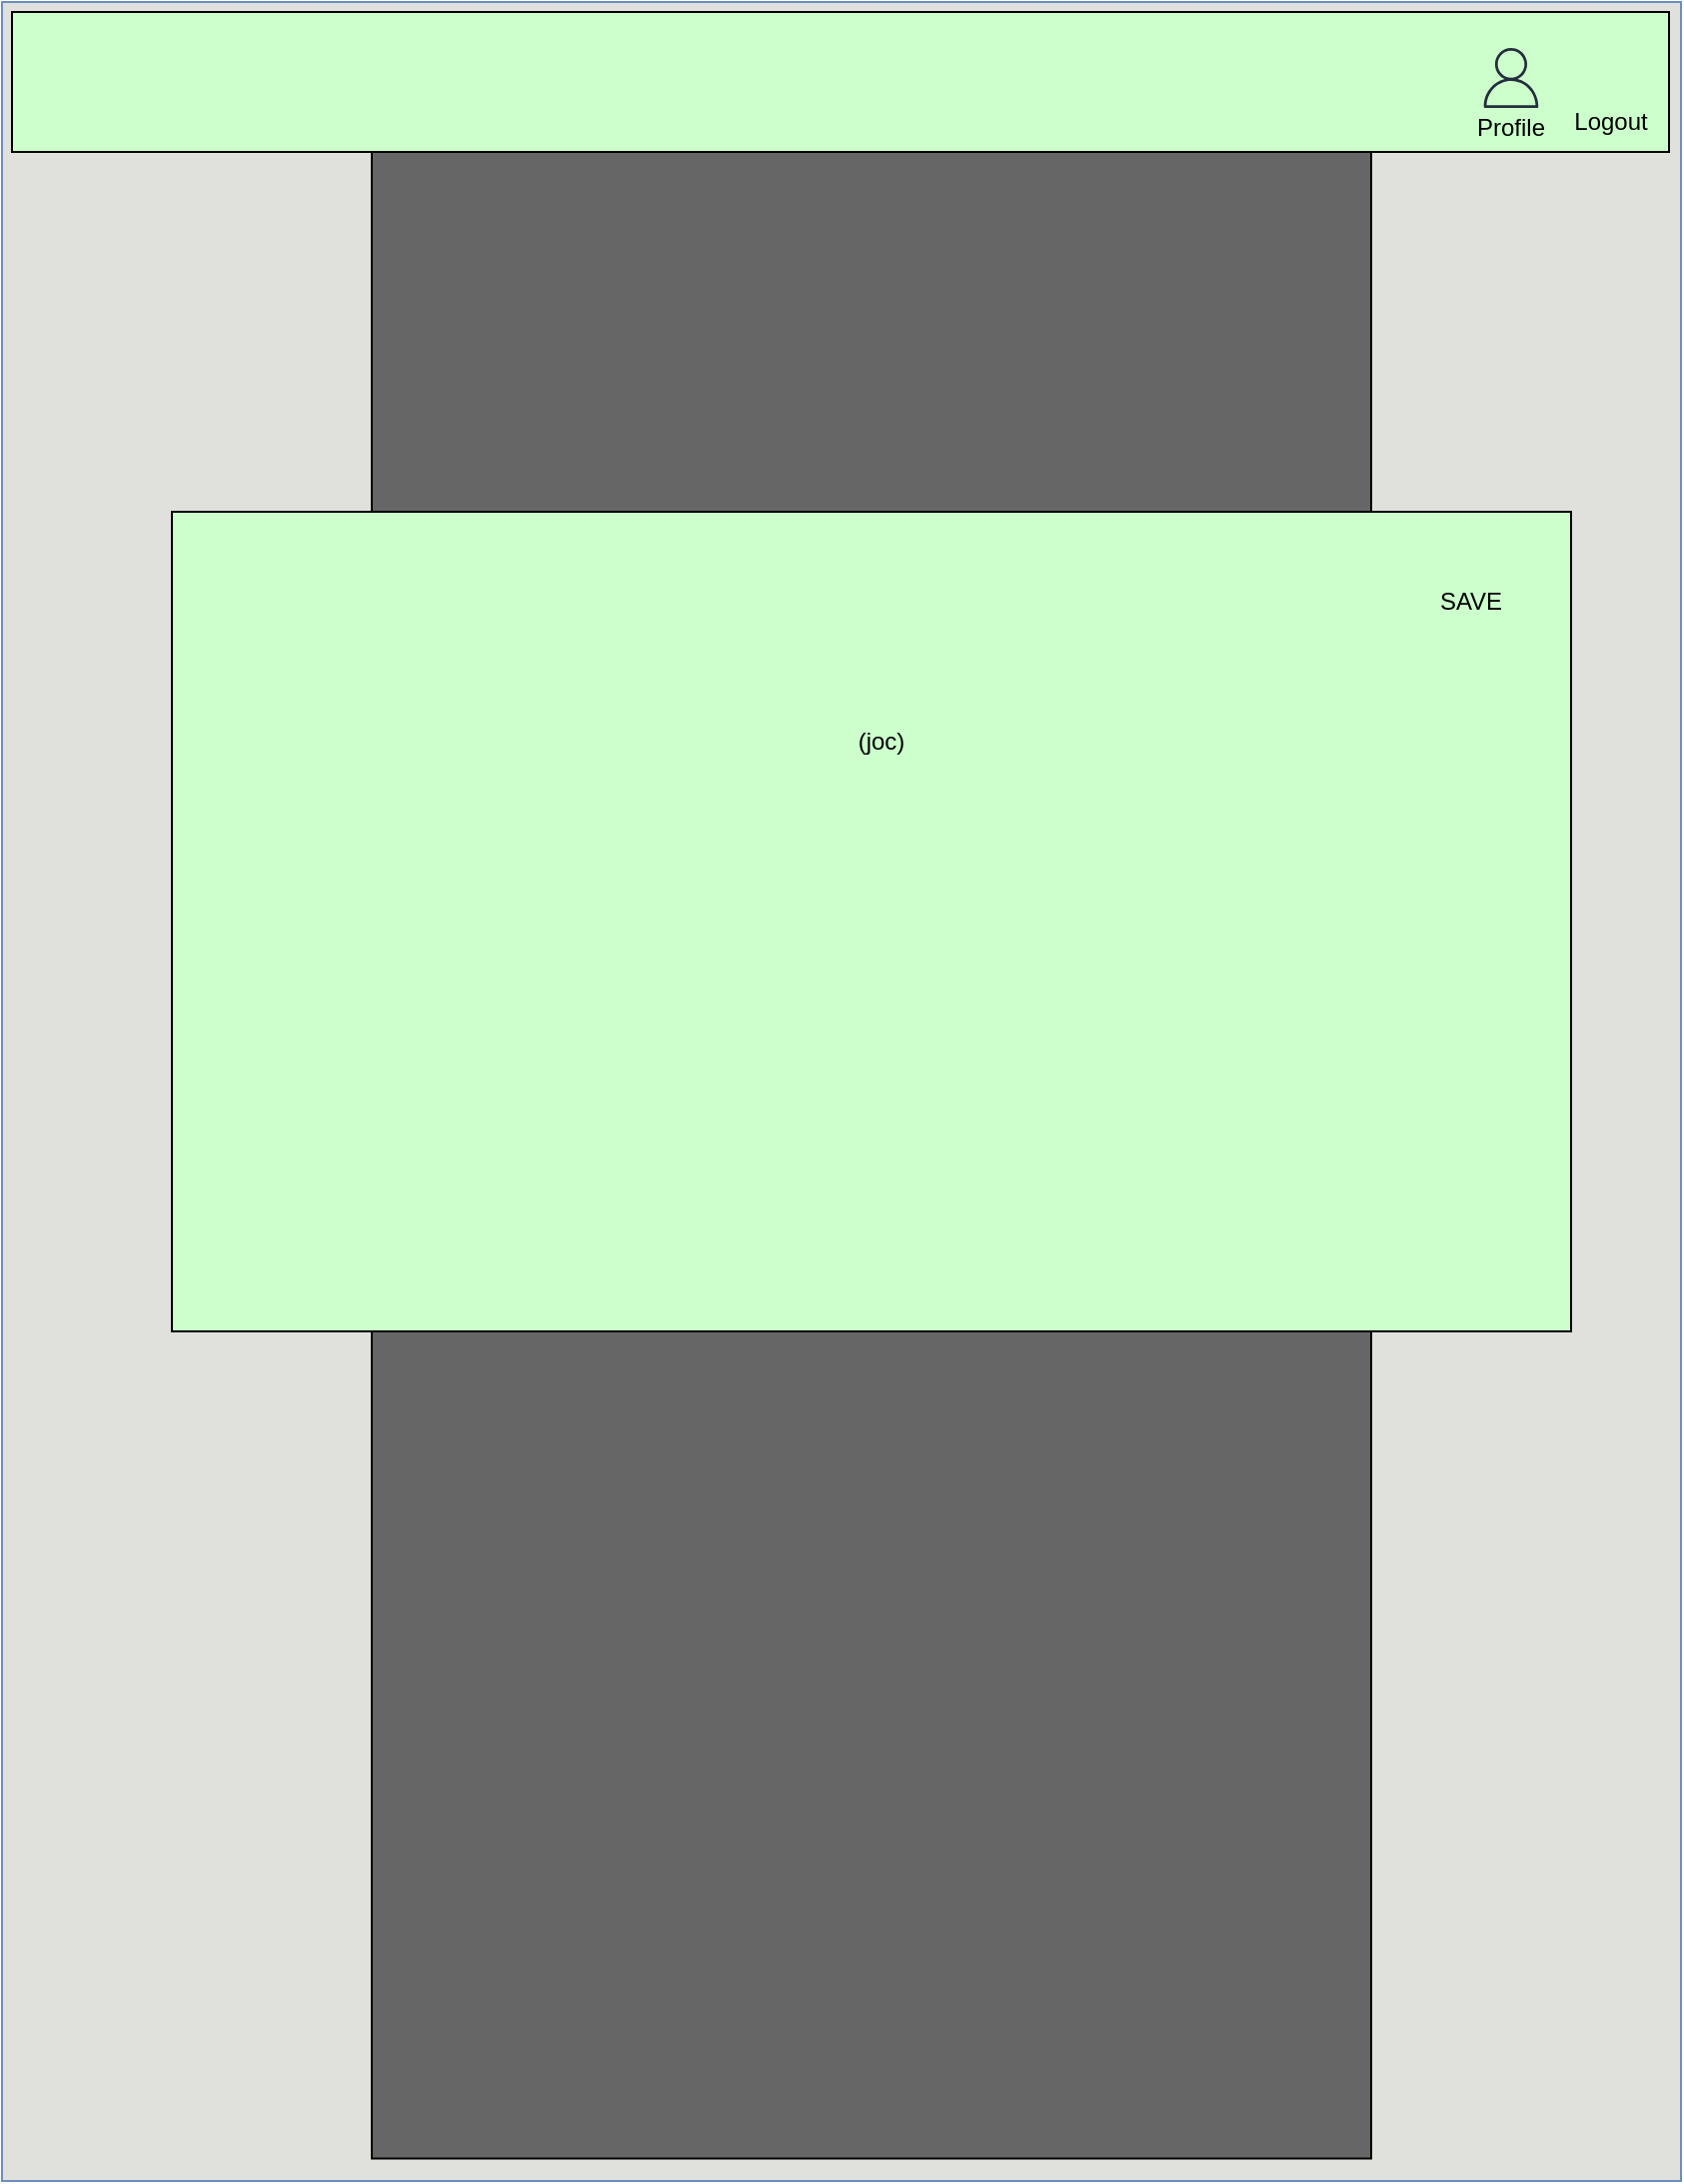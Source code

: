 <mxfile version="17.2.4" type="device"><diagram id="JgHWwA66sfejK0WKP5zO" name="Page-1"><mxGraphModel dx="1249" dy="-431" grid="1" gridSize="10" guides="1" tooltips="1" connect="1" arrows="1" fold="1" page="1" pageScale="1" pageWidth="850" pageHeight="1100" math="0" shadow="0"><root><mxCell id="0"/><mxCell id="1" parent="0"/><mxCell id="CYDDhuvVb0gJ34DOajwD-7" value="" style="rounded=0;whiteSpace=wrap;html=1;rotation=90;fillColor=#E0E0DC;strokeColor=#6c8ebf;" vertex="1" parent="1"><mxGeometry x="270.0" y="1500" width="1090" height="840" as="geometry"/></mxCell><mxCell id="CYDDhuvVb0gJ34DOajwD-8" value="" style="rounded=0;whiteSpace=wrap;html=1;fillColor=#666666;rotation=90;" vertex="1" parent="1"><mxGeometry x="314.38" y="1688.13" width="1031.25" height="500" as="geometry"/></mxCell><mxCell id="CYDDhuvVb0gJ34DOajwD-9" value="&lt;h1&gt;&lt;br&gt;&lt;/h1&gt;" style="rounded=0;whiteSpace=wrap;html=1;fillColor=#CCFFCC;align=left;" vertex="1" parent="1"><mxGeometry x="400" y="1380" width="829" height="70" as="geometry"/></mxCell><mxCell id="CYDDhuvVb0gJ34DOajwD-10" value="" style="rounded=0;whiteSpace=wrap;html=1;fillColor=#CCFFCC;align=center;fontSize=24;" vertex="1" parent="1"><mxGeometry x="480.0" y="1630" width="700" height="410" as="geometry"/></mxCell><mxCell id="CYDDhuvVb0gJ34DOajwD-14" value="" style="shape=image;html=1;verticalAlign=top;verticalLabelPosition=bottom;labelBackgroundColor=#ffffff;imageAspect=0;aspect=fixed;image=https://cdn3.iconfinder.com/data/icons/user-interface-169/32/logout-128.png" vertex="1" parent="1"><mxGeometry x="1185.5" y="1400" width="29" height="29" as="geometry"/></mxCell><mxCell id="CYDDhuvVb0gJ34DOajwD-15" value="" style="sketch=0;outlineConnect=0;fontColor=#232F3E;gradientColor=none;fillColor=#232F3D;strokeColor=none;dashed=0;verticalLabelPosition=bottom;verticalAlign=top;align=center;html=1;fontSize=12;fontStyle=0;aspect=fixed;pointerEvents=1;shape=mxgraph.aws4.user;" vertex="1" parent="1"><mxGeometry x="1135" y="1398" width="30" height="30" as="geometry"/></mxCell><mxCell id="CYDDhuvVb0gJ34DOajwD-16" value="Logout" style="text;html=1;strokeColor=none;fillColor=none;align=center;verticalAlign=middle;whiteSpace=wrap;rounded=0;" vertex="1" parent="1"><mxGeometry x="1170" y="1420" width="60" height="30" as="geometry"/></mxCell><mxCell id="CYDDhuvVb0gJ34DOajwD-18" value="" style="shape=image;html=1;verticalAlign=top;verticalLabelPosition=bottom;labelBackgroundColor=#ffffff;imageAspect=0;aspect=fixed;image=https://cdn3.iconfinder.com/data/icons/arrow-outline-8/32/left_4_1-128.png" vertex="1" parent="1"><mxGeometry x="408" y="1398.13" width="33.75" height="33.75" as="geometry"/></mxCell><mxCell id="CYDDhuvVb0gJ34DOajwD-19" value="(joc)" style="text;html=1;strokeColor=none;fillColor=none;align=center;verticalAlign=middle;whiteSpace=wrap;rounded=0;" vertex="1" parent="1"><mxGeometry x="805" y="1730" width="60" height="30" as="geometry"/></mxCell><mxCell id="CYDDhuvVb0gJ34DOajwD-20" value="SAVE" style="text;html=1;strokeColor=none;fillColor=none;align=center;verticalAlign=middle;whiteSpace=wrap;rounded=0;" vertex="1" parent="1"><mxGeometry x="1100" y="1660" width="60" height="30" as="geometry"/></mxCell><mxCell id="CYDDhuvVb0gJ34DOajwD-21" value="" style="shape=image;html=1;verticalAlign=top;verticalLabelPosition=bottom;labelBackgroundColor=#ffffff;imageAspect=0;aspect=fixed;image=https://cdn0.iconfinder.com/data/icons/google-material-design-3-0/48/ic_save_48px-128.png" vertex="1" parent="1"><mxGeometry x="1115" y="1640" width="30" height="30" as="geometry"/></mxCell><mxCell id="CYDDhuvVb0gJ34DOajwD-27" value="Profile" style="text;html=1;strokeColor=none;fillColor=none;align=center;verticalAlign=middle;whiteSpace=wrap;rounded=0;" vertex="1" parent="1"><mxGeometry x="1120" y="1423" width="60" height="30" as="geometry"/></mxCell></root></mxGraphModel></diagram></mxfile>